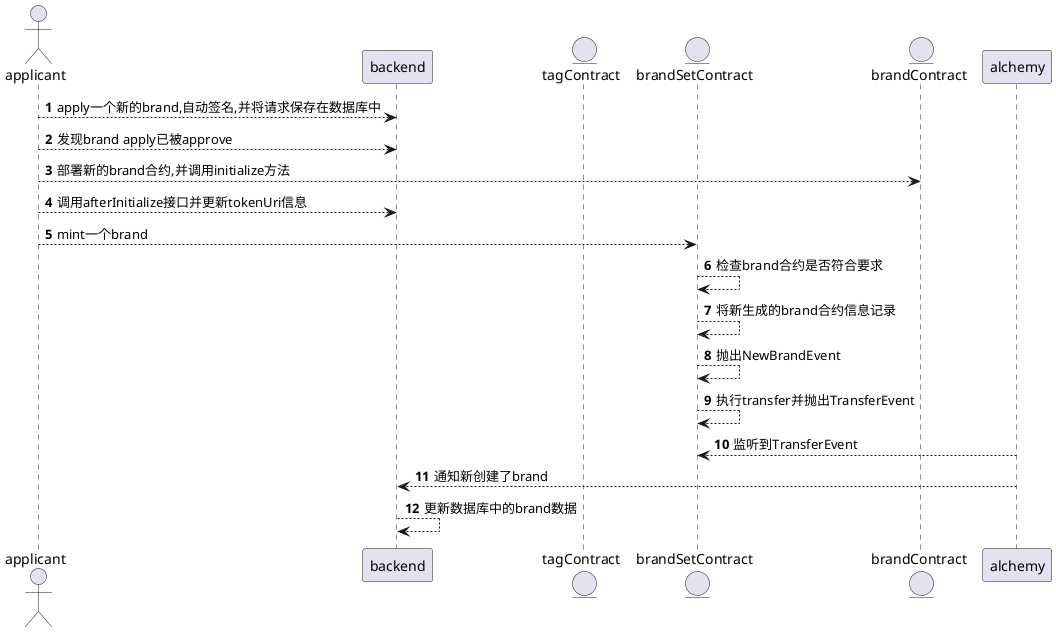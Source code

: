@startuml
'https://plantuml.com/sequence-diagram

autonumber

actor applicant as applicant
participant backend as backend
entity tagContract as tagContract
entity brandSetContract as brandSetContract
entity brandContract as brandContract
participant alchemy as alchemy

applicant --> backend: apply一个新的brand,自动签名,并将请求保存在数据库中
applicant --> backend: 发现brand apply已被approve
applicant --> brandContract: 部署新的brand合约,并调用initialize方法
applicant --> backend: 调用afterInitialize接口并更新tokenUri信息
applicant --> brandSetContract: mint一个brand
brandSetContract --> brandSetContract: 检查brand合约是否符合要求
brandSetContract --> brandSetContract: 将新生成的brand合约信息记录
brandSetContract --> brandSetContract: 抛出NewBrandEvent
brandSetContract --> brandSetContract: 执行transfer并抛出TransferEvent
alchemy --> brandSetContract:监听到TransferEvent
alchemy --> backend: 通知新创建了brand
backend --> backend: 更新数据库中的brand数据

@enduml